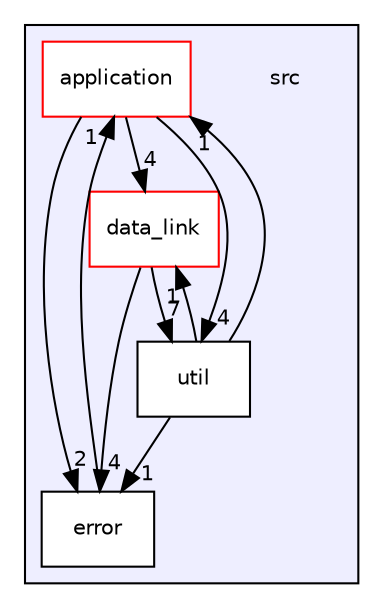 digraph "/home/runner/work/feup-rcom-proj1/feup-rcom-proj1/src" {
  compound=true
  node [ fontsize="10", fontname="Helvetica"];
  edge [ labelfontsize="10", labelfontname="Helvetica"];
  subgraph clusterdir_68267d1309a1af8e8297ef4c3efbcdba {
    graph [ bgcolor="#eeeeff", pencolor="black", label="" URL="dir_68267d1309a1af8e8297ef4c3efbcdba.html"];
    dir_68267d1309a1af8e8297ef4c3efbcdba [shape=plaintext label="src"];
    dir_844f6ab5c2ae79211596f3dcdd81adb7 [shape=box label="application" color="red" fillcolor="white" style="filled" URL="dir_844f6ab5c2ae79211596f3dcdd81adb7.html"];
    dir_9e13822d6f50eff95d717eea3469af92 [shape=box label="data_link" color="red" fillcolor="white" style="filled" URL="dir_9e13822d6f50eff95d717eea3469af92.html"];
    dir_acc2056b73c4fda97caebb7ceca7df66 [shape=box label="error" color="black" fillcolor="white" style="filled" URL="dir_acc2056b73c4fda97caebb7ceca7df66.html"];
    dir_b7878ad5ecbf2506f4125b9d34c97e45 [shape=box label="util" color="black" fillcolor="white" style="filled" URL="dir_b7878ad5ecbf2506f4125b9d34c97e45.html"];
  }
  dir_b7878ad5ecbf2506f4125b9d34c97e45->dir_acc2056b73c4fda97caebb7ceca7df66 [headlabel="1", labeldistance=1.5 headhref="dir_000008_000007.html"];
  dir_b7878ad5ecbf2506f4125b9d34c97e45->dir_844f6ab5c2ae79211596f3dcdd81adb7 [headlabel="1", labeldistance=1.5 headhref="dir_000008_000001.html"];
  dir_b7878ad5ecbf2506f4125b9d34c97e45->dir_9e13822d6f50eff95d717eea3469af92 [headlabel="1", labeldistance=1.5 headhref="dir_000008_000003.html"];
  dir_acc2056b73c4fda97caebb7ceca7df66->dir_844f6ab5c2ae79211596f3dcdd81adb7 [headlabel="1", labeldistance=1.5 headhref="dir_000007_000001.html"];
  dir_844f6ab5c2ae79211596f3dcdd81adb7->dir_b7878ad5ecbf2506f4125b9d34c97e45 [headlabel="4", labeldistance=1.5 headhref="dir_000001_000008.html"];
  dir_844f6ab5c2ae79211596f3dcdd81adb7->dir_acc2056b73c4fda97caebb7ceca7df66 [headlabel="2", labeldistance=1.5 headhref="dir_000001_000007.html"];
  dir_844f6ab5c2ae79211596f3dcdd81adb7->dir_9e13822d6f50eff95d717eea3469af92 [headlabel="4", labeldistance=1.5 headhref="dir_000001_000003.html"];
  dir_9e13822d6f50eff95d717eea3469af92->dir_b7878ad5ecbf2506f4125b9d34c97e45 [headlabel="7", labeldistance=1.5 headhref="dir_000003_000008.html"];
  dir_9e13822d6f50eff95d717eea3469af92->dir_acc2056b73c4fda97caebb7ceca7df66 [headlabel="4", labeldistance=1.5 headhref="dir_000003_000007.html"];
}
